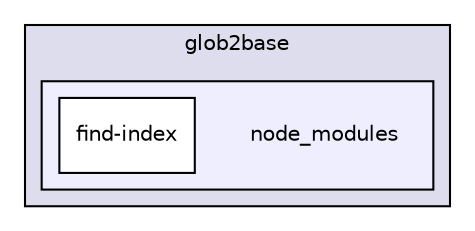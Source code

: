 digraph "gulp-src/node_modules/gulp/node_modules/vinyl-fs/node_modules/glob-stream/node_modules/glob2base/node_modules" {
  compound=true
  node [ fontsize="10", fontname="Helvetica"];
  edge [ labelfontsize="10", labelfontname="Helvetica"];
  subgraph clusterdir_4720d12d5e630fabbefec72a5dcf86a0 {
    graph [ bgcolor="#ddddee", pencolor="black", label="glob2base" fontname="Helvetica", fontsize="10", URL="dir_4720d12d5e630fabbefec72a5dcf86a0.html"]
  subgraph clusterdir_a6e864904448b7850d932db6e2b2e7b4 {
    graph [ bgcolor="#eeeeff", pencolor="black", label="" URL="dir_a6e864904448b7850d932db6e2b2e7b4.html"];
    dir_a6e864904448b7850d932db6e2b2e7b4 [shape=plaintext label="node_modules"];
    dir_39a551d2d18b3aafcecb65913d672a21 [shape=box label="find-index" color="black" fillcolor="white" style="filled" URL="dir_39a551d2d18b3aafcecb65913d672a21.html"];
  }
  }
}
